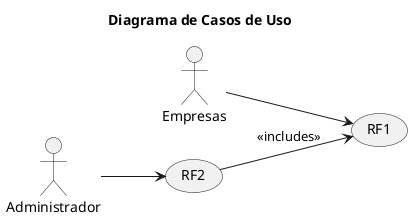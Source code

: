 @startuml

title Diagrama de Casos de Uso

left to right direction

actor Empresas
actor Administrador

usecase UC1 as "RF1"
usecase UC2 as "RF2"


Empresas --> UC1
Administrador --> UC2

UC2 --> UC1 : <<includes>>

@enduml
